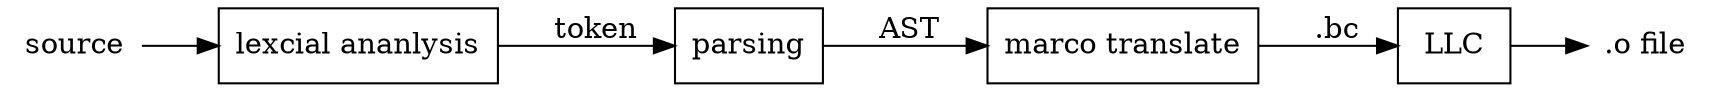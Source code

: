 digraph g {
    rankdir=LR
    node [shape=box]
    source [shape=plaintext]
    source -> "lexcial ananlysis"
    "lexcial ananlysis" -> parsing [label="  token"]
    parsing -> "marco translate" [label="  AST "]
    "marco translate" -> LLC [label= "  .bc"]
    LLC -> ".o file"
    ".o file" [shape=plaintext]
}
